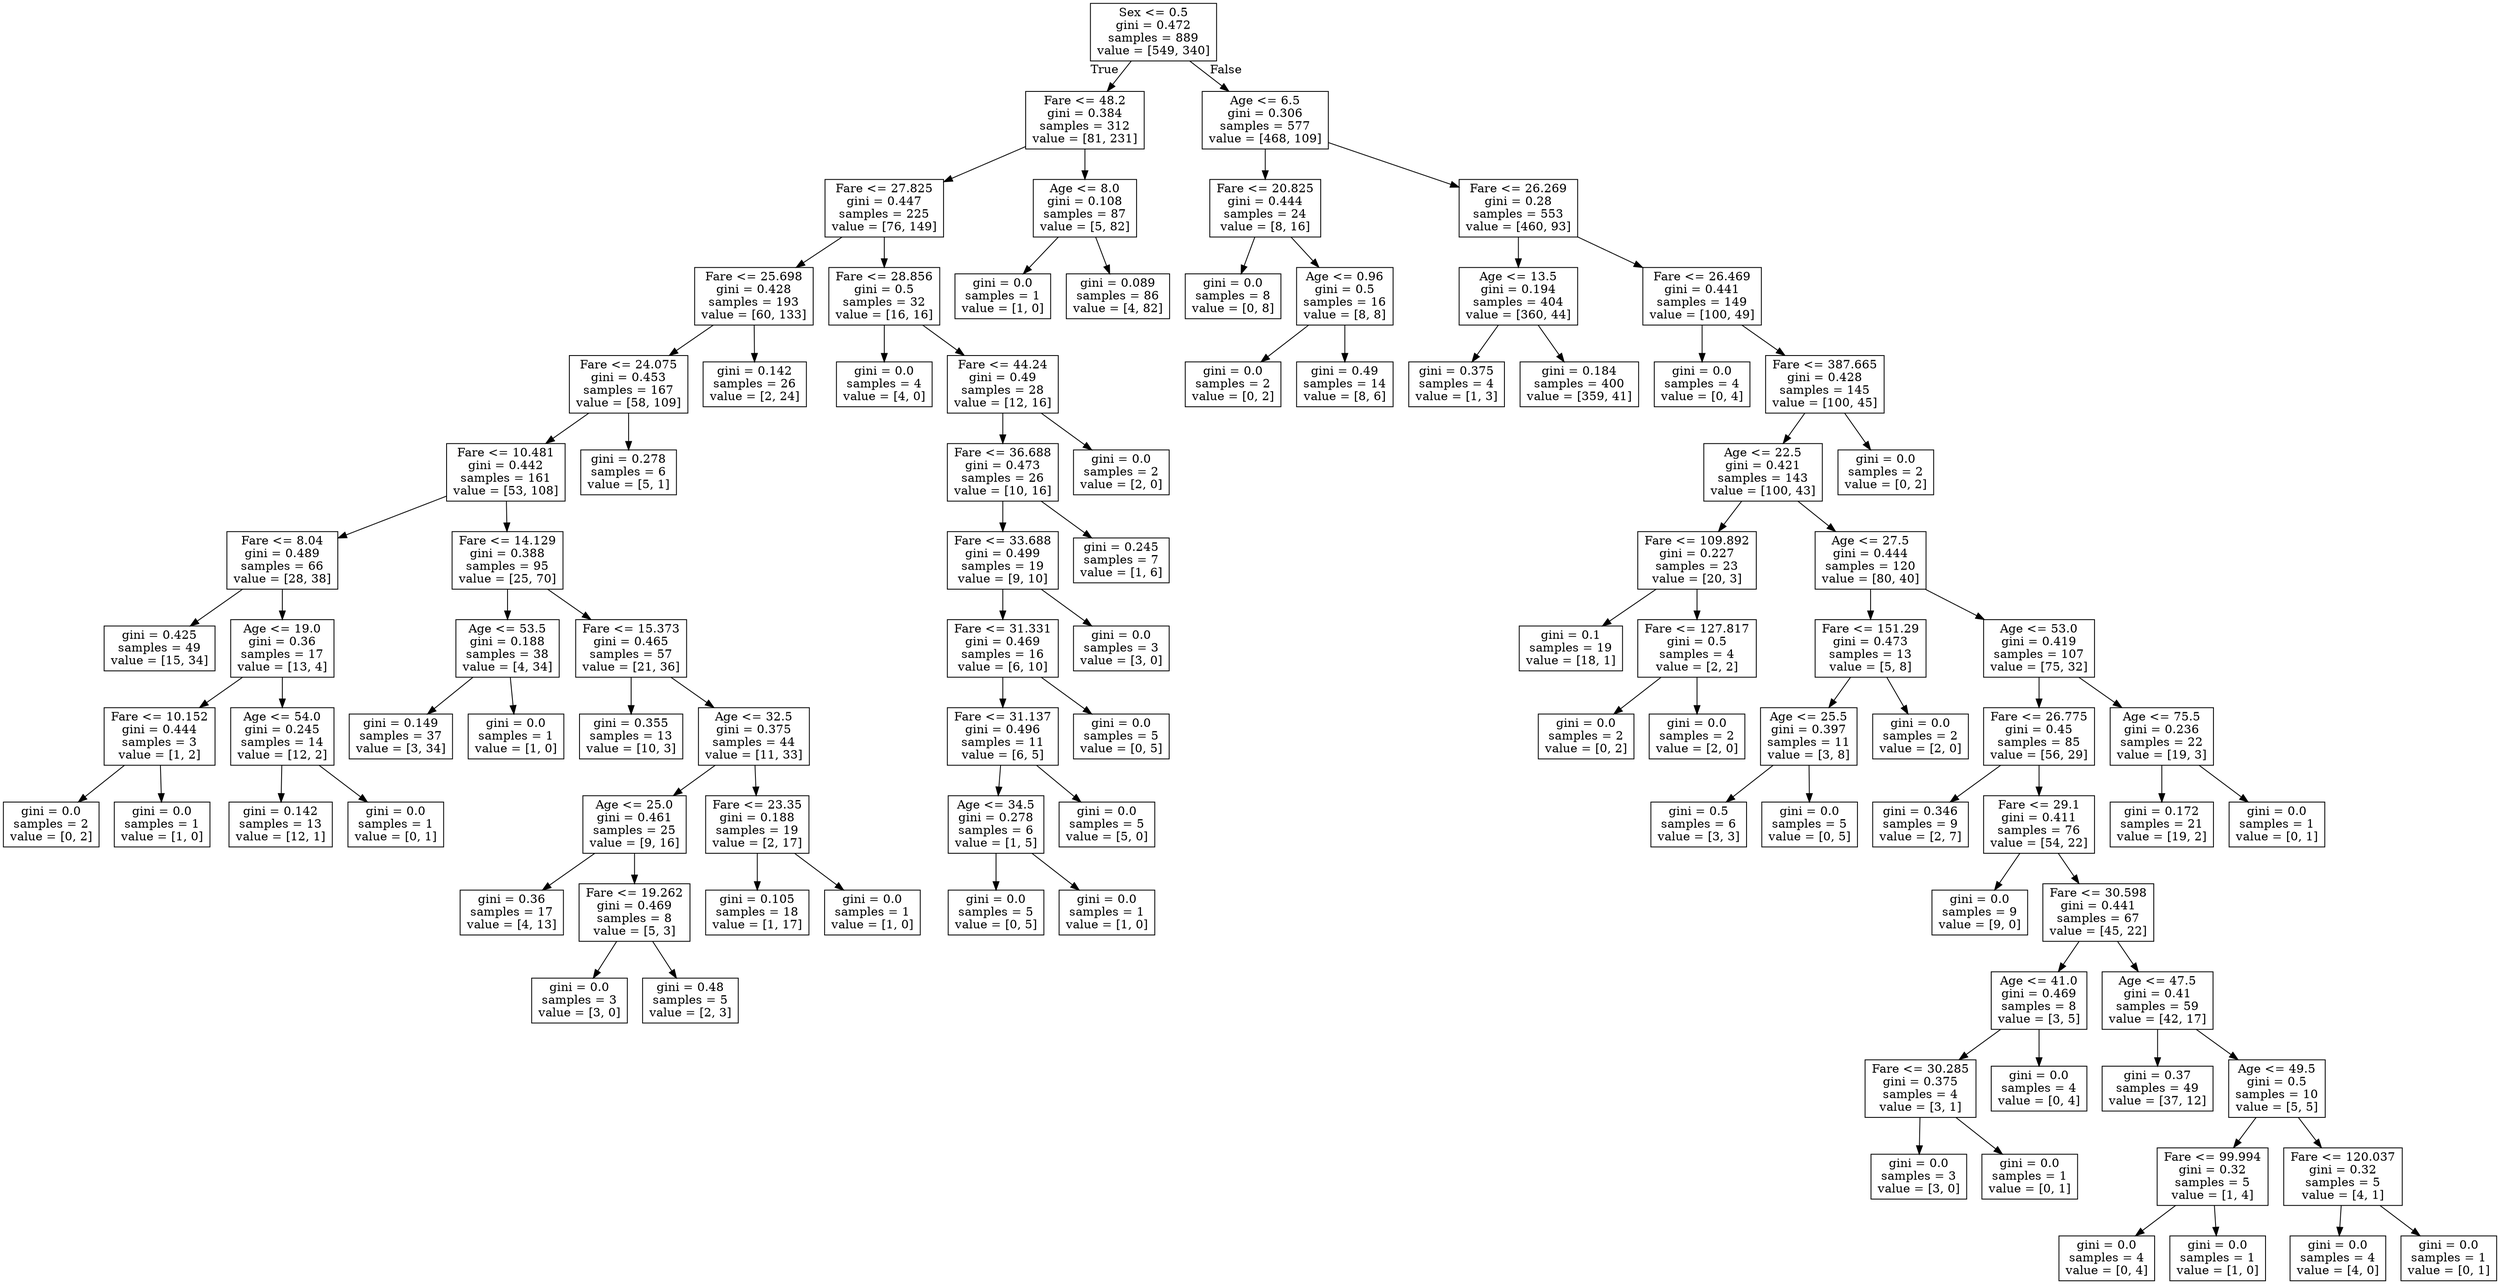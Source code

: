 digraph Tree {
node [shape=box] ;
0 [label="Sex <= 0.5\ngini = 0.472\nsamples = 889\nvalue = [549, 340]"] ;
1 [label="Fare <= 48.2\ngini = 0.384\nsamples = 312\nvalue = [81, 231]"] ;
0 -> 1 [labeldistance=2.5, labelangle=45, headlabel="True"] ;
7 [label="Fare <= 27.825\ngini = 0.447\nsamples = 225\nvalue = [76, 149]"] ;
1 -> 7 ;
15 [label="Fare <= 25.698\ngini = 0.428\nsamples = 193\nvalue = [60, 133]"] ;
7 -> 15 ;
17 [label="Fare <= 24.075\ngini = 0.453\nsamples = 167\nvalue = [58, 109]"] ;
15 -> 17 ;
19 [label="Fare <= 10.481\ngini = 0.442\nsamples = 161\nvalue = [53, 108]"] ;
17 -> 19 ;
23 [label="Fare <= 8.04\ngini = 0.489\nsamples = 66\nvalue = [28, 38]"] ;
19 -> 23 ;
25 [label="gini = 0.425\nsamples = 49\nvalue = [15, 34]"] ;
23 -> 25 ;
26 [label="Age <= 19.0\ngini = 0.36\nsamples = 17\nvalue = [13, 4]"] ;
23 -> 26 ;
67 [label="Fare <= 10.152\ngini = 0.444\nsamples = 3\nvalue = [1, 2]"] ;
26 -> 67 ;
73 [label="gini = 0.0\nsamples = 2\nvalue = [0, 2]"] ;
67 -> 73 ;
74 [label="gini = 0.0\nsamples = 1\nvalue = [1, 0]"] ;
67 -> 74 ;
68 [label="Age <= 54.0\ngini = 0.245\nsamples = 14\nvalue = [12, 2]"] ;
26 -> 68 ;
69 [label="gini = 0.142\nsamples = 13\nvalue = [12, 1]"] ;
68 -> 69 ;
70 [label="gini = 0.0\nsamples = 1\nvalue = [0, 1]"] ;
68 -> 70 ;
24 [label="Fare <= 14.129\ngini = 0.388\nsamples = 95\nvalue = [25, 70]"] ;
19 -> 24 ;
27 [label="Age <= 53.5\ngini = 0.188\nsamples = 38\nvalue = [4, 34]"] ;
24 -> 27 ;
35 [label="gini = 0.149\nsamples = 37\nvalue = [3, 34]"] ;
27 -> 35 ;
36 [label="gini = 0.0\nsamples = 1\nvalue = [1, 0]"] ;
27 -> 36 ;
28 [label="Fare <= 15.373\ngini = 0.465\nsamples = 57\nvalue = [21, 36]"] ;
24 -> 28 ;
29 [label="gini = 0.355\nsamples = 13\nvalue = [10, 3]"] ;
28 -> 29 ;
30 [label="Age <= 32.5\ngini = 0.375\nsamples = 44\nvalue = [11, 33]"] ;
28 -> 30 ;
59 [label="Age <= 25.0\ngini = 0.461\nsamples = 25\nvalue = [9, 16]"] ;
30 -> 59 ;
63 [label="gini = 0.36\nsamples = 17\nvalue = [4, 13]"] ;
59 -> 63 ;
64 [label="Fare <= 19.262\ngini = 0.469\nsamples = 8\nvalue = [5, 3]"] ;
59 -> 64 ;
71 [label="gini = 0.0\nsamples = 3\nvalue = [3, 0]"] ;
64 -> 71 ;
72 [label="gini = 0.48\nsamples = 5\nvalue = [2, 3]"] ;
64 -> 72 ;
60 [label="Fare <= 23.35\ngini = 0.188\nsamples = 19\nvalue = [2, 17]"] ;
30 -> 60 ;
61 [label="gini = 0.105\nsamples = 18\nvalue = [1, 17]"] ;
60 -> 61 ;
62 [label="gini = 0.0\nsamples = 1\nvalue = [1, 0]"] ;
60 -> 62 ;
20 [label="gini = 0.278\nsamples = 6\nvalue = [5, 1]"] ;
17 -> 20 ;
18 [label="gini = 0.142\nsamples = 26\nvalue = [2, 24]"] ;
15 -> 18 ;
16 [label="Fare <= 28.856\ngini = 0.5\nsamples = 32\nvalue = [16, 16]"] ;
7 -> 16 ;
21 [label="gini = 0.0\nsamples = 4\nvalue = [4, 0]"] ;
16 -> 21 ;
22 [label="Fare <= 44.24\ngini = 0.49\nsamples = 28\nvalue = [12, 16]"] ;
16 -> 22 ;
57 [label="Fare <= 36.688\ngini = 0.473\nsamples = 26\nvalue = [10, 16]"] ;
22 -> 57 ;
81 [label="Fare <= 33.688\ngini = 0.499\nsamples = 19\nvalue = [9, 10]"] ;
57 -> 81 ;
83 [label="Fare <= 31.331\ngini = 0.469\nsamples = 16\nvalue = [6, 10]"] ;
81 -> 83 ;
85 [label="Fare <= 31.137\ngini = 0.496\nsamples = 11\nvalue = [6, 5]"] ;
83 -> 85 ;
87 [label="Age <= 34.5\ngini = 0.278\nsamples = 6\nvalue = [1, 5]"] ;
85 -> 87 ;
89 [label="gini = 0.0\nsamples = 5\nvalue = [0, 5]"] ;
87 -> 89 ;
90 [label="gini = 0.0\nsamples = 1\nvalue = [1, 0]"] ;
87 -> 90 ;
88 [label="gini = 0.0\nsamples = 5\nvalue = [5, 0]"] ;
85 -> 88 ;
86 [label="gini = 0.0\nsamples = 5\nvalue = [0, 5]"] ;
83 -> 86 ;
84 [label="gini = 0.0\nsamples = 3\nvalue = [3, 0]"] ;
81 -> 84 ;
82 [label="gini = 0.245\nsamples = 7\nvalue = [1, 6]"] ;
57 -> 82 ;
58 [label="gini = 0.0\nsamples = 2\nvalue = [2, 0]"] ;
22 -> 58 ;
8 [label="Age <= 8.0\ngini = 0.108\nsamples = 87\nvalue = [5, 82]"] ;
1 -> 8 ;
33 [label="gini = 0.0\nsamples = 1\nvalue = [1, 0]"] ;
8 -> 33 ;
34 [label="gini = 0.089\nsamples = 86\nvalue = [4, 82]"] ;
8 -> 34 ;
2 [label="Age <= 6.5\ngini = 0.306\nsamples = 577\nvalue = [468, 109]"] ;
0 -> 2 [labeldistance=2.5, labelangle=-45, headlabel="False"] ;
3 [label="Fare <= 20.825\ngini = 0.444\nsamples = 24\nvalue = [8, 16]"] ;
2 -> 3 ;
13 [label="gini = 0.0\nsamples = 8\nvalue = [0, 8]"] ;
3 -> 13 ;
14 [label="Age <= 0.96\ngini = 0.5\nsamples = 16\nvalue = [8, 8]"] ;
3 -> 14 ;
79 [label="gini = 0.0\nsamples = 2\nvalue = [0, 2]"] ;
14 -> 79 ;
80 [label="gini = 0.49\nsamples = 14\nvalue = [8, 6]"] ;
14 -> 80 ;
4 [label="Fare <= 26.269\ngini = 0.28\nsamples = 553\nvalue = [460, 93]"] ;
2 -> 4 ;
5 [label="Age <= 13.5\ngini = 0.194\nsamples = 404\nvalue = [360, 44]"] ;
4 -> 5 ;
11 [label="gini = 0.375\nsamples = 4\nvalue = [1, 3]"] ;
5 -> 11 ;
12 [label="gini = 0.184\nsamples = 400\nvalue = [359, 41]"] ;
5 -> 12 ;
6 [label="Fare <= 26.469\ngini = 0.441\nsamples = 149\nvalue = [100, 49]"] ;
4 -> 6 ;
9 [label="gini = 0.0\nsamples = 4\nvalue = [0, 4]"] ;
6 -> 9 ;
10 [label="Fare <= 387.665\ngini = 0.428\nsamples = 145\nvalue = [100, 45]"] ;
6 -> 10 ;
31 [label="Age <= 22.5\ngini = 0.421\nsamples = 143\nvalue = [100, 43]"] ;
10 -> 31 ;
37 [label="Fare <= 109.892\ngini = 0.227\nsamples = 23\nvalue = [20, 3]"] ;
31 -> 37 ;
75 [label="gini = 0.1\nsamples = 19\nvalue = [18, 1]"] ;
37 -> 75 ;
76 [label="Fare <= 127.817\ngini = 0.5\nsamples = 4\nvalue = [2, 2]"] ;
37 -> 76 ;
77 [label="gini = 0.0\nsamples = 2\nvalue = [0, 2]"] ;
76 -> 77 ;
78 [label="gini = 0.0\nsamples = 2\nvalue = [2, 0]"] ;
76 -> 78 ;
38 [label="Age <= 27.5\ngini = 0.444\nsamples = 120\nvalue = [80, 40]"] ;
31 -> 38 ;
39 [label="Fare <= 151.29\ngini = 0.473\nsamples = 13\nvalue = [5, 8]"] ;
38 -> 39 ;
41 [label="Age <= 25.5\ngini = 0.397\nsamples = 11\nvalue = [3, 8]"] ;
39 -> 41 ;
65 [label="gini = 0.5\nsamples = 6\nvalue = [3, 3]"] ;
41 -> 65 ;
66 [label="gini = 0.0\nsamples = 5\nvalue = [0, 5]"] ;
41 -> 66 ;
42 [label="gini = 0.0\nsamples = 2\nvalue = [2, 0]"] ;
39 -> 42 ;
40 [label="Age <= 53.0\ngini = 0.419\nsamples = 107\nvalue = [75, 32]"] ;
38 -> 40 ;
43 [label="Fare <= 26.775\ngini = 0.45\nsamples = 85\nvalue = [56, 29]"] ;
40 -> 43 ;
45 [label="gini = 0.346\nsamples = 9\nvalue = [2, 7]"] ;
43 -> 45 ;
46 [label="Fare <= 29.1\ngini = 0.411\nsamples = 76\nvalue = [54, 22]"] ;
43 -> 46 ;
47 [label="gini = 0.0\nsamples = 9\nvalue = [9, 0]"] ;
46 -> 47 ;
48 [label="Fare <= 30.598\ngini = 0.441\nsamples = 67\nvalue = [45, 22]"] ;
46 -> 48 ;
49 [label="Age <= 41.0\ngini = 0.469\nsamples = 8\nvalue = [3, 5]"] ;
48 -> 49 ;
51 [label="Fare <= 30.285\ngini = 0.375\nsamples = 4\nvalue = [3, 1]"] ;
49 -> 51 ;
55 [label="gini = 0.0\nsamples = 3\nvalue = [3, 0]"] ;
51 -> 55 ;
56 [label="gini = 0.0\nsamples = 1\nvalue = [0, 1]"] ;
51 -> 56 ;
52 [label="gini = 0.0\nsamples = 4\nvalue = [0, 4]"] ;
49 -> 52 ;
50 [label="Age <= 47.5\ngini = 0.41\nsamples = 59\nvalue = [42, 17]"] ;
48 -> 50 ;
91 [label="gini = 0.37\nsamples = 49\nvalue = [37, 12]"] ;
50 -> 91 ;
92 [label="Age <= 49.5\ngini = 0.5\nsamples = 10\nvalue = [5, 5]"] ;
50 -> 92 ;
93 [label="Fare <= 99.994\ngini = 0.32\nsamples = 5\nvalue = [1, 4]"] ;
92 -> 93 ;
95 [label="gini = 0.0\nsamples = 4\nvalue = [0, 4]"] ;
93 -> 95 ;
96 [label="gini = 0.0\nsamples = 1\nvalue = [1, 0]"] ;
93 -> 96 ;
94 [label="Fare <= 120.037\ngini = 0.32\nsamples = 5\nvalue = [4, 1]"] ;
92 -> 94 ;
97 [label="gini = 0.0\nsamples = 4\nvalue = [4, 0]"] ;
94 -> 97 ;
98 [label="gini = 0.0\nsamples = 1\nvalue = [0, 1]"] ;
94 -> 98 ;
44 [label="Age <= 75.5\ngini = 0.236\nsamples = 22\nvalue = [19, 3]"] ;
40 -> 44 ;
53 [label="gini = 0.172\nsamples = 21\nvalue = [19, 2]"] ;
44 -> 53 ;
54 [label="gini = 0.0\nsamples = 1\nvalue = [0, 1]"] ;
44 -> 54 ;
32 [label="gini = 0.0\nsamples = 2\nvalue = [0, 2]"] ;
10 -> 32 ;
}